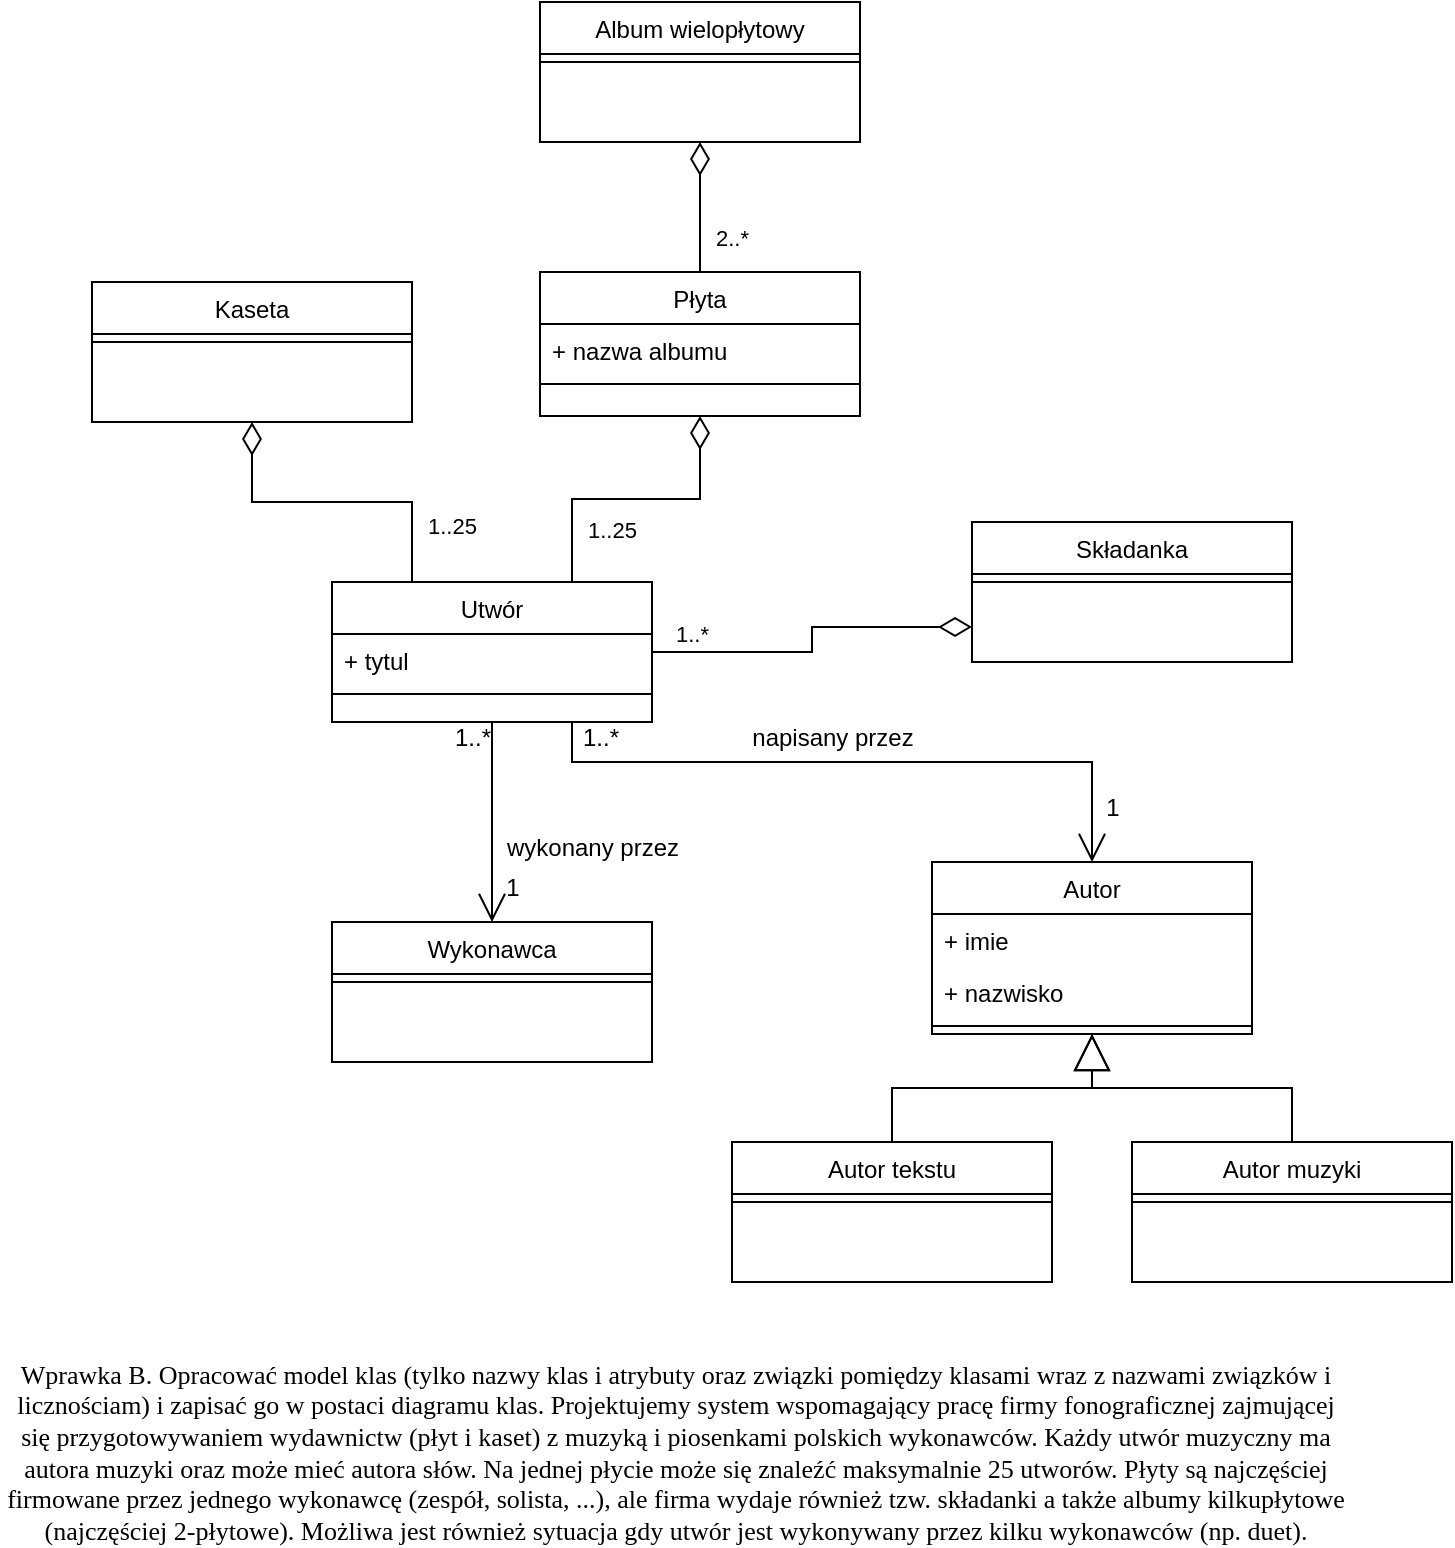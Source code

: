 <mxfile version="24.0.7" type="github">
  <diagram id="C5RBs43oDa-KdzZeNtuy" name="Page-1">
    <mxGraphModel dx="796" dy="433" grid="1" gridSize="10" guides="1" tooltips="1" connect="1" arrows="1" fold="1" page="1" pageScale="1" pageWidth="827" pageHeight="1169" math="0" shadow="0">
      <root>
        <mxCell id="WIyWlLk6GJQsqaUBKTNV-0" />
        <mxCell id="WIyWlLk6GJQsqaUBKTNV-1" parent="WIyWlLk6GJQsqaUBKTNV-0" />
        <mxCell id="zkfFHV4jXpPFQw0GAbJ--13" value="Płyta" style="swimlane;fontStyle=0;align=center;verticalAlign=top;childLayout=stackLayout;horizontal=1;startSize=26;horizontalStack=0;resizeParent=1;resizeLast=0;collapsible=1;marginBottom=0;rounded=0;shadow=0;strokeWidth=1;" parent="WIyWlLk6GJQsqaUBKTNV-1" vertex="1">
          <mxGeometry x="344" y="365" width="160" height="72" as="geometry">
            <mxRectangle x="340" y="380" width="170" height="26" as="alternateBounds" />
          </mxGeometry>
        </mxCell>
        <mxCell id="EysOObwqPlJZKndIWrqb-50" value="+ nazwa albumu" style="text;strokeColor=none;fillColor=none;align=left;verticalAlign=top;spacingLeft=4;spacingRight=4;overflow=hidden;rotatable=0;points=[[0,0.5],[1,0.5]];portConstraint=eastwest;whiteSpace=wrap;html=1;" vertex="1" parent="zkfFHV4jXpPFQw0GAbJ--13">
          <mxGeometry y="26" width="160" height="26" as="geometry" />
        </mxCell>
        <mxCell id="zkfFHV4jXpPFQw0GAbJ--15" value="" style="line;html=1;strokeWidth=1;align=left;verticalAlign=middle;spacingTop=-1;spacingLeft=3;spacingRight=3;rotatable=0;labelPosition=right;points=[];portConstraint=eastwest;" parent="zkfFHV4jXpPFQw0GAbJ--13" vertex="1">
          <mxGeometry y="52" width="160" height="8" as="geometry" />
        </mxCell>
        <mxCell id="EysOObwqPlJZKndIWrqb-1" value="Kaseta" style="swimlane;fontStyle=0;align=center;verticalAlign=top;childLayout=stackLayout;horizontal=1;startSize=26;horizontalStack=0;resizeParent=1;resizeLast=0;collapsible=1;marginBottom=0;rounded=0;shadow=0;strokeWidth=1;" vertex="1" parent="WIyWlLk6GJQsqaUBKTNV-1">
          <mxGeometry x="120" y="370" width="160" height="70" as="geometry">
            <mxRectangle x="340" y="380" width="170" height="26" as="alternateBounds" />
          </mxGeometry>
        </mxCell>
        <mxCell id="EysOObwqPlJZKndIWrqb-3" value="" style="line;html=1;strokeWidth=1;align=left;verticalAlign=middle;spacingTop=-1;spacingLeft=3;spacingRight=3;rotatable=0;labelPosition=right;points=[];portConstraint=eastwest;" vertex="1" parent="EysOObwqPlJZKndIWrqb-1">
          <mxGeometry y="26" width="160" height="8" as="geometry" />
        </mxCell>
        <mxCell id="EysOObwqPlJZKndIWrqb-4" value="Składanka&#xa;" style="swimlane;fontStyle=0;align=center;verticalAlign=top;childLayout=stackLayout;horizontal=1;startSize=26;horizontalStack=0;resizeParent=1;resizeLast=0;collapsible=1;marginBottom=0;rounded=0;shadow=0;strokeWidth=1;" vertex="1" parent="WIyWlLk6GJQsqaUBKTNV-1">
          <mxGeometry x="560" y="490" width="160" height="70" as="geometry">
            <mxRectangle x="344" y="240" width="170" height="26" as="alternateBounds" />
          </mxGeometry>
        </mxCell>
        <mxCell id="EysOObwqPlJZKndIWrqb-5" value="" style="line;html=1;strokeWidth=1;align=left;verticalAlign=middle;spacingTop=-1;spacingLeft=3;spacingRight=3;rotatable=0;labelPosition=right;points=[];portConstraint=eastwest;" vertex="1" parent="EysOObwqPlJZKndIWrqb-4">
          <mxGeometry y="26" width="160" height="8" as="geometry" />
        </mxCell>
        <mxCell id="EysOObwqPlJZKndIWrqb-6" value="Utwór" style="swimlane;fontStyle=0;align=center;verticalAlign=top;childLayout=stackLayout;horizontal=1;startSize=26;horizontalStack=0;resizeParent=1;resizeLast=0;collapsible=1;marginBottom=0;rounded=0;shadow=0;strokeWidth=1;" vertex="1" parent="WIyWlLk6GJQsqaUBKTNV-1">
          <mxGeometry x="240" y="520" width="160" height="70" as="geometry">
            <mxRectangle x="340" y="380" width="170" height="26" as="alternateBounds" />
          </mxGeometry>
        </mxCell>
        <mxCell id="EysOObwqPlJZKndIWrqb-48" value="+ tytul" style="text;strokeColor=none;fillColor=none;align=left;verticalAlign=top;spacingLeft=4;spacingRight=4;overflow=hidden;rotatable=0;points=[[0,0.5],[1,0.5]];portConstraint=eastwest;whiteSpace=wrap;html=1;" vertex="1" parent="EysOObwqPlJZKndIWrqb-6">
          <mxGeometry y="26" width="160" height="26" as="geometry" />
        </mxCell>
        <mxCell id="EysOObwqPlJZKndIWrqb-7" value="" style="line;html=1;strokeWidth=1;align=left;verticalAlign=middle;spacingTop=-1;spacingLeft=3;spacingRight=3;rotatable=0;labelPosition=right;points=[];portConstraint=eastwest;" vertex="1" parent="EysOObwqPlJZKndIWrqb-6">
          <mxGeometry y="52" width="160" height="8" as="geometry" />
        </mxCell>
        <mxCell id="EysOObwqPlJZKndIWrqb-8" value="Wykonawca" style="swimlane;fontStyle=0;align=center;verticalAlign=top;childLayout=stackLayout;horizontal=1;startSize=26;horizontalStack=0;resizeParent=1;resizeLast=0;collapsible=1;marginBottom=0;rounded=0;shadow=0;strokeWidth=1;" vertex="1" parent="WIyWlLk6GJQsqaUBKTNV-1">
          <mxGeometry x="240" y="690" width="160" height="70" as="geometry">
            <mxRectangle x="340" y="380" width="170" height="26" as="alternateBounds" />
          </mxGeometry>
        </mxCell>
        <mxCell id="EysOObwqPlJZKndIWrqb-9" value="" style="line;html=1;strokeWidth=1;align=left;verticalAlign=middle;spacingTop=-1;spacingLeft=3;spacingRight=3;rotatable=0;labelPosition=right;points=[];portConstraint=eastwest;" vertex="1" parent="EysOObwqPlJZKndIWrqb-8">
          <mxGeometry y="26" width="160" height="8" as="geometry" />
        </mxCell>
        <mxCell id="EysOObwqPlJZKndIWrqb-11" value="Album wielopłytowy&#xa;" style="swimlane;fontStyle=0;align=center;verticalAlign=top;childLayout=stackLayout;horizontal=1;startSize=26;horizontalStack=0;resizeParent=1;resizeLast=0;collapsible=1;marginBottom=0;rounded=0;shadow=0;strokeWidth=1;" vertex="1" parent="WIyWlLk6GJQsqaUBKTNV-1">
          <mxGeometry x="344" y="230" width="160" height="70" as="geometry">
            <mxRectangle x="344" y="240" width="170" height="26" as="alternateBounds" />
          </mxGeometry>
        </mxCell>
        <mxCell id="EysOObwqPlJZKndIWrqb-12" value="" style="line;html=1;strokeWidth=1;align=left;verticalAlign=middle;spacingTop=-1;spacingLeft=3;spacingRight=3;rotatable=0;labelPosition=right;points=[];portConstraint=eastwest;" vertex="1" parent="EysOObwqPlJZKndIWrqb-11">
          <mxGeometry y="26" width="160" height="8" as="geometry" />
        </mxCell>
        <mxCell id="EysOObwqPlJZKndIWrqb-15" value="1..25" style="endArrow=none;html=1;endSize=12;startArrow=diamondThin;startSize=14;startFill=0;edgeStyle=orthogonalEdgeStyle;align=left;verticalAlign=bottom;rounded=0;exitX=0.5;exitY=1;exitDx=0;exitDy=0;entryX=0.75;entryY=0;entryDx=0;entryDy=0;endFill=0;" edge="1" parent="WIyWlLk6GJQsqaUBKTNV-1" source="zkfFHV4jXpPFQw0GAbJ--13" target="EysOObwqPlJZKndIWrqb-6">
          <mxGeometry x="0.759" y="6" relative="1" as="geometry">
            <mxPoint x="420" y="490" as="sourcePoint" />
            <mxPoint x="570" y="400" as="targetPoint" />
            <mxPoint as="offset" />
          </mxGeometry>
        </mxCell>
        <mxCell id="EysOObwqPlJZKndIWrqb-17" value="Autor" style="swimlane;fontStyle=0;align=center;verticalAlign=top;childLayout=stackLayout;horizontal=1;startSize=26;horizontalStack=0;resizeParent=1;resizeLast=0;collapsible=1;marginBottom=0;rounded=0;shadow=0;strokeWidth=1;" vertex="1" parent="WIyWlLk6GJQsqaUBKTNV-1">
          <mxGeometry x="540" y="660" width="160" height="86" as="geometry">
            <mxRectangle x="340" y="380" width="170" height="26" as="alternateBounds" />
          </mxGeometry>
        </mxCell>
        <mxCell id="EysOObwqPlJZKndIWrqb-40" value="+ imie" style="text;strokeColor=none;fillColor=none;align=left;verticalAlign=top;spacingLeft=4;spacingRight=4;overflow=hidden;rotatable=0;points=[[0,0.5],[1,0.5]];portConstraint=eastwest;whiteSpace=wrap;html=1;" vertex="1" parent="EysOObwqPlJZKndIWrqb-17">
          <mxGeometry y="26" width="160" height="26" as="geometry" />
        </mxCell>
        <mxCell id="EysOObwqPlJZKndIWrqb-42" value="+ nazwisko" style="text;strokeColor=none;fillColor=none;align=left;verticalAlign=top;spacingLeft=4;spacingRight=4;overflow=hidden;rotatable=0;points=[[0,0.5],[1,0.5]];portConstraint=eastwest;whiteSpace=wrap;html=1;" vertex="1" parent="EysOObwqPlJZKndIWrqb-17">
          <mxGeometry y="52" width="160" height="26" as="geometry" />
        </mxCell>
        <mxCell id="EysOObwqPlJZKndIWrqb-18" value="" style="line;html=1;strokeWidth=1;align=left;verticalAlign=middle;spacingTop=-1;spacingLeft=3;spacingRight=3;rotatable=0;labelPosition=right;points=[];portConstraint=eastwest;" vertex="1" parent="EysOObwqPlJZKndIWrqb-17">
          <mxGeometry y="78" width="160" height="8" as="geometry" />
        </mxCell>
        <mxCell id="EysOObwqPlJZKndIWrqb-10" value="&lt;span style=&quot;font-size: small; text-align: start;&quot;&gt;&lt;font face=&quot;Tahoma&quot;&gt;Wprawka B. Opracować model klas (tylko nazwy klas i atrybuty oraz związki pomiędzy klasami wraz z nazwami związków i licznościam) i zapisać go w postaci diagramu klas. Projektujemy system wspomagający pracę firmy fonograficznej zajmującej się przygotowywaniem wydawnictw (płyt i kaset) z muzyką i piosenkami polskich wykonawców. Każdy utwór muzyczny ma autora muzyki oraz może mieć autora słów. Na jednej płycie może się znaleźć maksymalnie 25 utworów. Płyty są najczęściej firmowane przez jednego wykonawcę (zespół, solista, ...), ale firma wydaje również tzw. składanki a także albumy kilkupłytowe (najczęściej 2-płytowe). Możliwa jest również sytuacja gdy utwór jest wykonywany przez kilku wykonawców (np. duet).&lt;/font&gt;&lt;/span&gt;" style="text;html=1;align=center;verticalAlign=middle;whiteSpace=wrap;rounded=0;" vertex="1" parent="WIyWlLk6GJQsqaUBKTNV-1">
          <mxGeometry x="74" y="940" width="676" height="30" as="geometry" />
        </mxCell>
        <mxCell id="EysOObwqPlJZKndIWrqb-20" value="Autor muzyki" style="swimlane;fontStyle=0;align=center;verticalAlign=top;childLayout=stackLayout;horizontal=1;startSize=26;horizontalStack=0;resizeParent=1;resizeLast=0;collapsible=1;marginBottom=0;rounded=0;shadow=0;strokeWidth=1;" vertex="1" parent="WIyWlLk6GJQsqaUBKTNV-1">
          <mxGeometry x="640" y="800" width="160" height="70" as="geometry">
            <mxRectangle x="340" y="380" width="170" height="26" as="alternateBounds" />
          </mxGeometry>
        </mxCell>
        <mxCell id="EysOObwqPlJZKndIWrqb-21" value="" style="line;html=1;strokeWidth=1;align=left;verticalAlign=middle;spacingTop=-1;spacingLeft=3;spacingRight=3;rotatable=0;labelPosition=right;points=[];portConstraint=eastwest;" vertex="1" parent="EysOObwqPlJZKndIWrqb-20">
          <mxGeometry y="26" width="160" height="8" as="geometry" />
        </mxCell>
        <mxCell id="EysOObwqPlJZKndIWrqb-22" value="Autor tekstu" style="swimlane;fontStyle=0;align=center;verticalAlign=top;childLayout=stackLayout;horizontal=1;startSize=26;horizontalStack=0;resizeParent=1;resizeLast=0;collapsible=1;marginBottom=0;rounded=0;shadow=0;strokeWidth=1;" vertex="1" parent="WIyWlLk6GJQsqaUBKTNV-1">
          <mxGeometry x="440" y="800" width="160" height="70" as="geometry">
            <mxRectangle x="340" y="380" width="170" height="26" as="alternateBounds" />
          </mxGeometry>
        </mxCell>
        <mxCell id="EysOObwqPlJZKndIWrqb-23" value="" style="line;html=1;strokeWidth=1;align=left;verticalAlign=middle;spacingTop=-1;spacingLeft=3;spacingRight=3;rotatable=0;labelPosition=right;points=[];portConstraint=eastwest;" vertex="1" parent="EysOObwqPlJZKndIWrqb-22">
          <mxGeometry y="26" width="160" height="8" as="geometry" />
        </mxCell>
        <mxCell id="EysOObwqPlJZKndIWrqb-24" value="" style="endArrow=block;endSize=16;endFill=0;html=1;rounded=0;entryX=0.5;entryY=1;entryDx=0;entryDy=0;exitX=0.5;exitY=0;exitDx=0;exitDy=0;edgeStyle=orthogonalEdgeStyle;" edge="1" parent="WIyWlLk6GJQsqaUBKTNV-1" source="EysOObwqPlJZKndIWrqb-22" target="EysOObwqPlJZKndIWrqb-17">
          <mxGeometry x="0.128" y="-24" width="160" relative="1" as="geometry">
            <mxPoint x="190" y="760" as="sourcePoint" />
            <mxPoint x="350" y="760" as="targetPoint" />
            <mxPoint as="offset" />
          </mxGeometry>
        </mxCell>
        <mxCell id="EysOObwqPlJZKndIWrqb-25" value="" style="endArrow=block;endSize=16;endFill=0;html=1;rounded=0;entryX=0.5;entryY=1;entryDx=0;entryDy=0;exitX=0.5;exitY=0;exitDx=0;exitDy=0;edgeStyle=orthogonalEdgeStyle;" edge="1" parent="WIyWlLk6GJQsqaUBKTNV-1" source="EysOObwqPlJZKndIWrqb-20" target="EysOObwqPlJZKndIWrqb-17">
          <mxGeometry x="0.128" y="-24" width="160" relative="1" as="geometry">
            <mxPoint x="530" y="810" as="sourcePoint" />
            <mxPoint x="630" y="740" as="targetPoint" />
            <mxPoint as="offset" />
          </mxGeometry>
        </mxCell>
        <mxCell id="EysOObwqPlJZKndIWrqb-26" value="1..*" style="endArrow=none;html=1;endSize=12;startArrow=diamondThin;startSize=14;startFill=0;edgeStyle=orthogonalEdgeStyle;align=left;verticalAlign=bottom;rounded=0;entryX=1;entryY=0.5;entryDx=0;entryDy=0;endFill=0;exitX=0;exitY=0.75;exitDx=0;exitDy=0;" edge="1" parent="WIyWlLk6GJQsqaUBKTNV-1" source="EysOObwqPlJZKndIWrqb-4" target="EysOObwqPlJZKndIWrqb-6">
          <mxGeometry x="0.884" relative="1" as="geometry">
            <mxPoint x="480" y="510" as="sourcePoint" />
            <mxPoint x="330" y="530" as="targetPoint" />
            <mxPoint as="offset" />
          </mxGeometry>
        </mxCell>
        <mxCell id="EysOObwqPlJZKndIWrqb-27" value="2..*" style="endArrow=none;html=1;endSize=12;startArrow=diamondThin;startSize=14;startFill=0;edgeStyle=orthogonalEdgeStyle;align=left;verticalAlign=bottom;rounded=0;exitX=0.5;exitY=1;exitDx=0;exitDy=0;endFill=0;entryX=0.5;entryY=0;entryDx=0;entryDy=0;" edge="1" parent="WIyWlLk6GJQsqaUBKTNV-1" source="EysOObwqPlJZKndIWrqb-11" target="zkfFHV4jXpPFQw0GAbJ--13">
          <mxGeometry x="0.759" y="6" relative="1" as="geometry">
            <mxPoint x="394" y="447" as="sourcePoint" />
            <mxPoint x="460" y="350" as="targetPoint" />
            <mxPoint as="offset" />
          </mxGeometry>
        </mxCell>
        <mxCell id="EysOObwqPlJZKndIWrqb-28" value="1..25" style="endArrow=none;html=1;endSize=12;startArrow=diamondThin;startSize=14;startFill=0;edgeStyle=orthogonalEdgeStyle;align=left;verticalAlign=bottom;rounded=0;exitX=0.5;exitY=1;exitDx=0;exitDy=0;entryX=0.25;entryY=0;entryDx=0;entryDy=0;endFill=0;" edge="1" parent="WIyWlLk6GJQsqaUBKTNV-1" source="EysOObwqPlJZKndIWrqb-1" target="EysOObwqPlJZKndIWrqb-6">
          <mxGeometry x="0.759" y="6" relative="1" as="geometry">
            <mxPoint x="394" y="447" as="sourcePoint" />
            <mxPoint x="330" y="530" as="targetPoint" />
            <mxPoint as="offset" />
          </mxGeometry>
        </mxCell>
        <mxCell id="EysOObwqPlJZKndIWrqb-31" value="" style="endArrow=open;endFill=1;endSize=12;html=1;rounded=0;exitX=0.5;exitY=1;exitDx=0;exitDy=0;entryX=0.5;entryY=0;entryDx=0;entryDy=0;" edge="1" parent="WIyWlLk6GJQsqaUBKTNV-1" source="EysOObwqPlJZKndIWrqb-6" target="EysOObwqPlJZKndIWrqb-8">
          <mxGeometry width="160" relative="1" as="geometry">
            <mxPoint x="480" y="630" as="sourcePoint" />
            <mxPoint x="390" y="660" as="targetPoint" />
          </mxGeometry>
        </mxCell>
        <mxCell id="EysOObwqPlJZKndIWrqb-32" value="wykonany przez" style="text;align=center;fontStyle=0;verticalAlign=middle;spacingLeft=3;spacingRight=3;strokeColor=none;rotatable=0;points=[[0,0.5],[1,0.5]];portConstraint=eastwest;html=1;" vertex="1" parent="WIyWlLk6GJQsqaUBKTNV-1">
          <mxGeometry x="330" y="640" width="80" height="26" as="geometry" />
        </mxCell>
        <mxCell id="EysOObwqPlJZKndIWrqb-33" value="" style="endArrow=open;endFill=1;endSize=12;html=1;rounded=0;exitX=0.75;exitY=1;exitDx=0;exitDy=0;entryX=0.5;entryY=0;entryDx=0;entryDy=0;edgeStyle=orthogonalEdgeStyle;" edge="1" parent="WIyWlLk6GJQsqaUBKTNV-1" source="EysOObwqPlJZKndIWrqb-6" target="EysOObwqPlJZKndIWrqb-17">
          <mxGeometry width="160" relative="1" as="geometry">
            <mxPoint x="330" y="600" as="sourcePoint" />
            <mxPoint x="330" y="700" as="targetPoint" />
            <Array as="points">
              <mxPoint x="360" y="610" />
              <mxPoint x="620" y="610" />
            </Array>
          </mxGeometry>
        </mxCell>
        <mxCell id="EysOObwqPlJZKndIWrqb-35" value="napisany przez" style="text;align=center;fontStyle=0;verticalAlign=middle;spacingLeft=3;spacingRight=3;strokeColor=none;rotatable=0;points=[[0,0.5],[1,0.5]];portConstraint=eastwest;html=1;" vertex="1" parent="WIyWlLk6GJQsqaUBKTNV-1">
          <mxGeometry x="450" y="585" width="80" height="26" as="geometry" />
        </mxCell>
        <mxCell id="EysOObwqPlJZKndIWrqb-44" value="1" style="text;align=center;fontStyle=0;verticalAlign=middle;spacingLeft=3;spacingRight=3;strokeColor=none;rotatable=0;points=[[0,0.5],[1,0.5]];portConstraint=eastwest;html=1;" vertex="1" parent="WIyWlLk6GJQsqaUBKTNV-1">
          <mxGeometry x="590" y="620" width="80" height="26" as="geometry" />
        </mxCell>
        <mxCell id="EysOObwqPlJZKndIWrqb-45" value="1" style="text;align=center;fontStyle=0;verticalAlign=middle;spacingLeft=3;spacingRight=3;strokeColor=none;rotatable=0;points=[[0,0.5],[1,0.5]];portConstraint=eastwest;html=1;" vertex="1" parent="WIyWlLk6GJQsqaUBKTNV-1">
          <mxGeometry x="290" y="660" width="80" height="26" as="geometry" />
        </mxCell>
        <mxCell id="EysOObwqPlJZKndIWrqb-46" value="1..*" style="text;align=center;fontStyle=0;verticalAlign=middle;spacingLeft=3;spacingRight=3;strokeColor=none;rotatable=0;points=[[0,0.5],[1,0.5]];portConstraint=eastwest;html=1;" vertex="1" parent="WIyWlLk6GJQsqaUBKTNV-1">
          <mxGeometry x="270" y="585" width="80" height="26" as="geometry" />
        </mxCell>
        <mxCell id="EysOObwqPlJZKndIWrqb-47" value="1..*" style="text;align=center;fontStyle=0;verticalAlign=middle;spacingLeft=3;spacingRight=3;strokeColor=none;rotatable=0;points=[[0,0.5],[1,0.5]];portConstraint=eastwest;html=1;" vertex="1" parent="WIyWlLk6GJQsqaUBKTNV-1">
          <mxGeometry x="334" y="584.5" width="80" height="26" as="geometry" />
        </mxCell>
      </root>
    </mxGraphModel>
  </diagram>
</mxfile>

